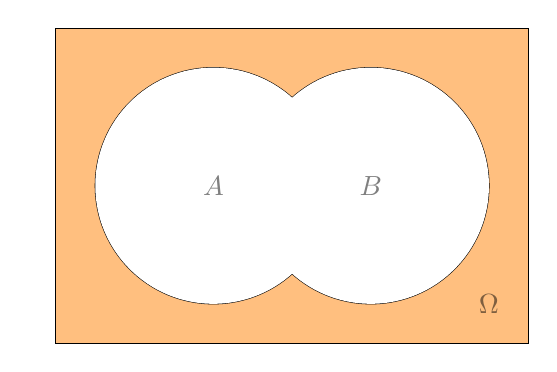 \def\firstcircle{(0,0) circle (1.5cm)}
\def\thirdcircle{(2,0) circle (1.5cm)}

\def \amostralspace{(-2,-2) rectangle (4,2)}
% Now we can draw the sets:
\begin{tikzpicture}
\begin{scope}[shift={(3cm,-5cm)}, fill opacity=0.5]
\draw[fill=orange] \amostralspace ;
\node at (3.5,-1.5) {$\Omega$};
\draw \firstcircle;
\draw \thirdcircle;
\fill[white,opacity=1] \firstcircle;
\fill[white,opacity=1] \thirdcircle;
\node at (0,0){$A$};
\node at (2,0) {$B$};
\end{scope}
\end{tikzpicture}
